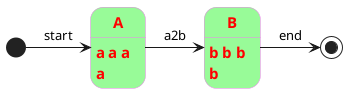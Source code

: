 @startuml
skinparam State {
  AttributeFontColor blue
  AttributeFontName serif
  AttributeFontSize  9
  AttributeFontStyle italic
  BackgroundColor palegreen
  BorderColor violet
  EndColor gold
  FontColor red
  FontName Sanserif
  FontSize 15
  FontStyle bold
  StartColor silver
}

state A : a a a\na
state B : b b b\nb

[*] -> A  : start
A -> B : a2b
B -> [*] : end
@enduml

////////////////////////////
